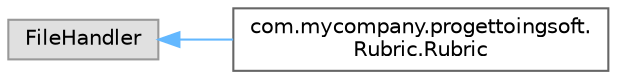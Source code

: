digraph "Graphical Class Hierarchy"
{
 // LATEX_PDF_SIZE
  bgcolor="transparent";
  edge [fontname=Helvetica,fontsize=10,labelfontname=Helvetica,labelfontsize=10];
  node [fontname=Helvetica,fontsize=10,shape=box,height=0.2,width=0.4];
  rankdir="LR";
  Node0 [id="Node000000",label="FileHandler",height=0.2,width=0.4,color="grey60", fillcolor="#E0E0E0", style="filled",tooltip=" "];
  Node0 -> Node1 [id="edge3_Node000000_Node000001",dir="back",color="steelblue1",style="solid",tooltip=" "];
  Node1 [id="Node000001",label="com.mycompany.progettoingsoft.\lRubric.Rubric",height=0.2,width=0.4,color="grey40", fillcolor="white", style="filled",URL="$classcom_1_1mycompany_1_1progettoingsoft_1_1Rubric_1_1Rubric.html",tooltip=" "];
}

